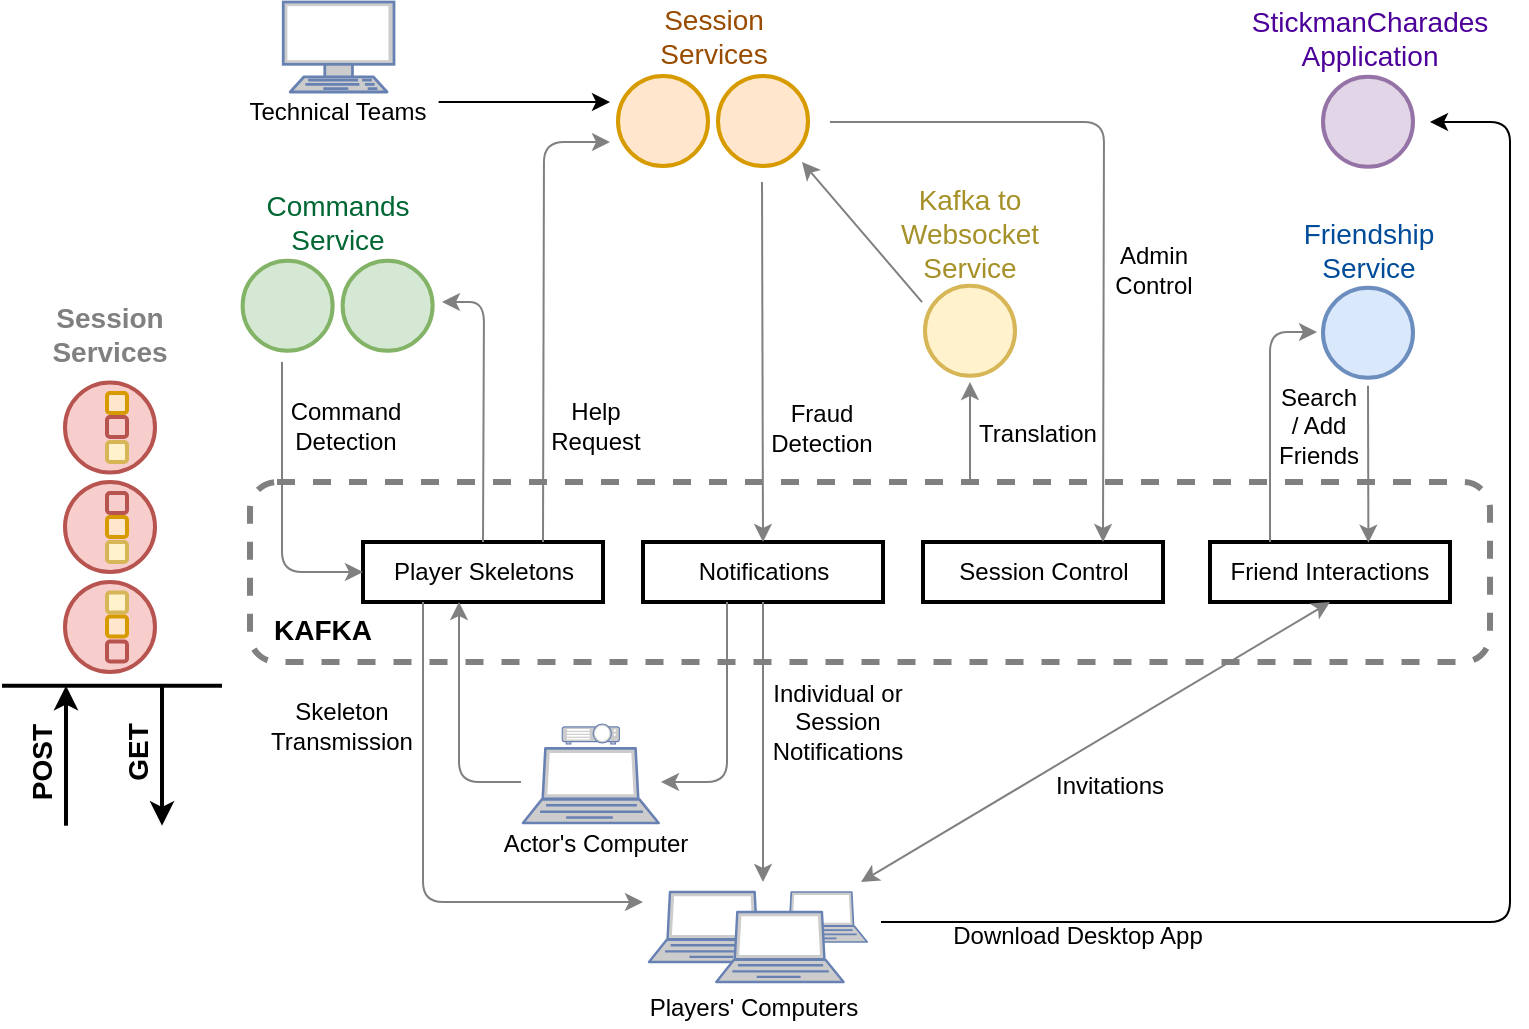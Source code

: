 <mxfile version="13.0.7"><diagram id="xK5Qp-cx0cO69CHTdVYa" name="Page-1"><mxGraphModel dx="1108" dy="612" grid="1" gridSize="10" guides="1" tooltips="1" connect="1" arrows="1" fold="1" page="1" pageScale="1" pageWidth="850" pageHeight="1100" math="0" shadow="0"><root><mxCell id="0"/><mxCell id="1" parent="0"/><mxCell id="6e1L3W-9HXjMwDbiu6WL-1" value="&lt;b&gt;&lt;font style=&quot;font-size: 12px&quot;&gt;&amp;nbsp; &lt;br&gt;&lt;br&gt;&lt;br&gt;&amp;nbsp; &lt;br&gt;&amp;nbsp; &amp;nbsp;&lt;/font&gt;&lt;font style=&quot;font-size: 14px&quot;&gt;KAFKA&lt;/font&gt;&lt;/b&gt;" style="rounded=1;whiteSpace=wrap;html=1;fillColor=none;dashed=1;strokeWidth=3;align=left;strokeColor=#808080;" parent="1" vertex="1"><mxGeometry x="200" y="270" width="620" height="90" as="geometry"/></mxCell><mxCell id="6e1L3W-9HXjMwDbiu6WL-2" value="Player Skeletons" style="rounded=0;whiteSpace=wrap;html=1;strokeWidth=2;fillColor=none;" parent="1" vertex="1"><mxGeometry x="256.5" y="300" width="120" height="30" as="geometry"/></mxCell><mxCell id="6e1L3W-9HXjMwDbiu6WL-3" value="Notifications" style="rounded=0;whiteSpace=wrap;html=1;strokeWidth=2;fillColor=none;" parent="1" vertex="1"><mxGeometry x="396.5" y="300" width="120" height="30" as="geometry"/></mxCell><mxCell id="6e1L3W-9HXjMwDbiu6WL-4" value="Friend Interactions" style="rounded=0;whiteSpace=wrap;html=1;strokeWidth=2;fillColor=none;" parent="1" vertex="1"><mxGeometry x="680" y="300" width="120" height="30" as="geometry"/></mxCell><mxCell id="6e1L3W-9HXjMwDbiu6WL-7" value="" style="ellipse;whiteSpace=wrap;html=1;aspect=fixed;strokeColor=#b85450;strokeWidth=2;fillColor=#f8cecc;" parent="1" vertex="1"><mxGeometry x="107.5" y="320" width="45" height="45" as="geometry"/></mxCell><mxCell id="6e1L3W-9HXjMwDbiu6WL-8" value="" style="ellipse;whiteSpace=wrap;html=1;aspect=fixed;strokeColor=#b85450;strokeWidth=2;fillColor=#f8cecc;" parent="1" vertex="1"><mxGeometry x="107.5" y="220.25" width="45" height="45" as="geometry"/></mxCell><mxCell id="6e1L3W-9HXjMwDbiu6WL-9" value="" style="ellipse;whiteSpace=wrap;html=1;aspect=fixed;strokeColor=#b85450;strokeWidth=2;fillColor=#f8cecc;" parent="1" vertex="1"><mxGeometry x="107.5" y="270" width="45" height="45" as="geometry"/></mxCell><mxCell id="6e1L3W-9HXjMwDbiu6WL-13" value="" style="rounded=1;whiteSpace=wrap;html=1;strokeColor=#d79b00;strokeWidth=2;fillColor=#ffe6cc;" parent="1" vertex="1"><mxGeometry x="128.5" y="287.5" width="10" height="10" as="geometry"/></mxCell><mxCell id="6e1L3W-9HXjMwDbiu6WL-14" value="" style="rounded=1;whiteSpace=wrap;html=1;strokeColor=#d6b656;strokeWidth=2;fillColor=#fff2cc;" parent="1" vertex="1"><mxGeometry x="128.5" y="300" width="10" height="10" as="geometry"/></mxCell><mxCell id="6e1L3W-9HXjMwDbiu6WL-15" value="" style="rounded=1;whiteSpace=wrap;html=1;strokeColor=#b85450;strokeWidth=2;fillColor=#f8cecc;" parent="1" vertex="1"><mxGeometry x="128.5" y="275.5" width="10" height="10" as="geometry"/></mxCell><mxCell id="6e1L3W-9HXjMwDbiu6WL-17" value="" style="rounded=1;whiteSpace=wrap;html=1;strokeColor=#b85450;strokeWidth=2;fillColor=#f8cecc;" parent="1" vertex="1"><mxGeometry x="128.5" y="237.5" width="10" height="10" as="geometry"/></mxCell><mxCell id="6e1L3W-9HXjMwDbiu6WL-18" value="" style="rounded=1;whiteSpace=wrap;html=1;strokeColor=#d6b656;strokeWidth=2;fillColor=#fff2cc;" parent="1" vertex="1"><mxGeometry x="128.5" y="250" width="10" height="10" as="geometry"/></mxCell><mxCell id="6e1L3W-9HXjMwDbiu6WL-19" value="" style="rounded=1;whiteSpace=wrap;html=1;strokeColor=#d79b00;strokeWidth=2;fillColor=#ffe6cc;" parent="1" vertex="1"><mxGeometry x="128.5" y="225.5" width="10" height="10" as="geometry"/></mxCell><mxCell id="6e1L3W-9HXjMwDbiu6WL-20" value="" style="rounded=1;whiteSpace=wrap;html=1;strokeColor=#d79b00;strokeWidth=2;fillColor=#ffe6cc;" parent="1" vertex="1"><mxGeometry x="128.5" y="337.25" width="10" height="10" as="geometry"/></mxCell><mxCell id="6e1L3W-9HXjMwDbiu6WL-21" value="" style="rounded=1;whiteSpace=wrap;html=1;strokeColor=#b85450;strokeWidth=2;fillColor=#f8cecc;" parent="1" vertex="1"><mxGeometry x="128.5" y="349.75" width="10" height="10" as="geometry"/></mxCell><mxCell id="6e1L3W-9HXjMwDbiu6WL-22" value="" style="rounded=1;whiteSpace=wrap;html=1;strokeColor=#d6b656;strokeWidth=2;fillColor=#fff2cc;" parent="1" vertex="1"><mxGeometry x="128.5" y="325.25" width="10" height="10" as="geometry"/></mxCell><mxCell id="6e1L3W-9HXjMwDbiu6WL-24" value="&lt;font style=&quot;font-size: 14px&quot; color=&quot;#808080&quot;&gt;&lt;b&gt;Session&lt;br&gt;Services&lt;/b&gt;&lt;/font&gt;" style="text;html=1;strokeColor=none;fillColor=none;align=center;verticalAlign=middle;whiteSpace=wrap;rounded=0;" parent="1" vertex="1"><mxGeometry x="110" y="185.87" width="40" height="20" as="geometry"/></mxCell><mxCell id="6e1L3W-9HXjMwDbiu6WL-32" value="" style="ellipse;whiteSpace=wrap;html=1;aspect=fixed;strokeColor=#d79b00;strokeWidth=2;fillColor=#ffe6cc;" parent="1" vertex="1"><mxGeometry x="384" y="67" width="45" height="45" as="geometry"/></mxCell><mxCell id="6e1L3W-9HXjMwDbiu6WL-33" value="" style="ellipse;whiteSpace=wrap;html=1;aspect=fixed;strokeColor=#d79b00;strokeWidth=2;fillColor=#ffe6cc;" parent="1" vertex="1"><mxGeometry x="434" y="67" width="45" height="45" as="geometry"/></mxCell><mxCell id="6e1L3W-9HXjMwDbiu6WL-34" value="&lt;span style=&quot;font-size: 14px&quot;&gt;&lt;font color=&quot;#994c00&quot;&gt;Session Services&lt;/font&gt;&lt;/span&gt;" style="text;html=1;strokeColor=none;fillColor=none;align=center;verticalAlign=middle;whiteSpace=wrap;rounded=0;" parent="1" vertex="1"><mxGeometry x="392" y="37" width="80" height="20" as="geometry"/></mxCell><mxCell id="6e1L3W-9HXjMwDbiu6WL-35" value="" style="endArrow=classic;html=1;strokeColor=#808080;exitX=0.75;exitY=0;exitDx=0;exitDy=0;" parent="1" source="6e1L3W-9HXjMwDbiu6WL-2" edge="1"><mxGeometry width="50" height="50" relative="1" as="geometry"><mxPoint x="316.5" y="321" as="sourcePoint"/><mxPoint x="380" y="100" as="targetPoint"/><Array as="points"><mxPoint x="347" y="100"/></Array></mxGeometry></mxCell><mxCell id="6e1L3W-9HXjMwDbiu6WL-36" value="" style="endArrow=classic;html=1;strokeColor=#808080;entryX=0.5;entryY=0;entryDx=0;entryDy=0;" parent="1" target="6e1L3W-9HXjMwDbiu6WL-3" edge="1"><mxGeometry width="50" height="50" relative="1" as="geometry"><mxPoint x="456" y="120" as="sourcePoint"/><mxPoint x="456.5" y="321" as="targetPoint"/><Array as="points"/></mxGeometry></mxCell><mxCell id="6e1L3W-9HXjMwDbiu6WL-37" value="" style="endArrow=classic;html=1;strokeColor=#808080;entryX=0.5;entryY=1;entryDx=0;entryDy=0;" parent="1" edge="1"><mxGeometry width="50" height="50" relative="1" as="geometry"><mxPoint x="335.5" y="420" as="sourcePoint"/><mxPoint x="304.5" y="330" as="targetPoint"/><Array as="points"><mxPoint x="304.5" y="420"/></Array></mxGeometry></mxCell><mxCell id="6e1L3W-9HXjMwDbiu6WL-38" value="" style="endArrow=classic;html=1;strokeColor=#808080;exitX=0.25;exitY=1;exitDx=0;exitDy=0;" parent="1" edge="1"><mxGeometry width="50" height="50" relative="1" as="geometry"><mxPoint x="438.5" y="330" as="sourcePoint"/><mxPoint x="405.5" y="420" as="targetPoint"/><Array as="points"><mxPoint x="438.5" y="420"/></Array></mxGeometry></mxCell><mxCell id="6e1L3W-9HXjMwDbiu6WL-39" value="" style="fontColor=#0066CC;verticalAlign=top;verticalLabelPosition=bottom;labelPosition=center;align=center;html=1;outlineConnect=0;fillColor=#CCCCCC;strokeColor=#6881B3;gradientColor=none;gradientDirection=north;strokeWidth=2;shape=mxgraph.networks.laptop;" parent="1" vertex="1"><mxGeometry x="399.5" y="475" width="63.64" height="35" as="geometry"/></mxCell><mxCell id="6e1L3W-9HXjMwDbiu6WL-41" value="" style="fontColor=#0066CC;verticalAlign=top;verticalLabelPosition=bottom;labelPosition=center;align=center;html=1;outlineConnect=0;fillColor=#CCCCCC;strokeColor=#6881B3;gradientColor=none;gradientDirection=north;strokeWidth=2;shape=mxgraph.networks.laptop;" parent="1" vertex="1"><mxGeometry x="463.14" y="475" width="45.46" height="25" as="geometry"/></mxCell><mxCell id="6e1L3W-9HXjMwDbiu6WL-40" value="" style="fontColor=#0066CC;verticalAlign=top;verticalLabelPosition=bottom;labelPosition=center;align=center;html=1;outlineConnect=0;fillColor=#CCCCCC;strokeColor=#6881B3;gradientColor=none;gradientDirection=north;strokeWidth=2;shape=mxgraph.networks.laptop;" parent="1" vertex="1"><mxGeometry x="433.14" y="485" width="63.64" height="35" as="geometry"/></mxCell><mxCell id="6e1L3W-9HXjMwDbiu6WL-42" value="Actor's Computer" style="text;html=1;strokeColor=none;fillColor=none;align=center;verticalAlign=middle;whiteSpace=wrap;rounded=0;" parent="1" vertex="1"><mxGeometry x="322.5" y="440.5" width="100" height="20" as="geometry"/></mxCell><mxCell id="6e1L3W-9HXjMwDbiu6WL-43" value="Players' Computers" style="text;html=1;strokeColor=none;fillColor=none;align=center;verticalAlign=middle;whiteSpace=wrap;rounded=0;" parent="1" vertex="1"><mxGeometry x="386.5" y="522.5" width="130" height="20" as="geometry"/></mxCell><mxCell id="6e1L3W-9HXjMwDbiu6WL-44" value="" style="endArrow=classic;html=1;strokeColor=#808080;exitX=0.25;exitY=1;exitDx=0;exitDy=0;" parent="1" source="6e1L3W-9HXjMwDbiu6WL-2" edge="1"><mxGeometry width="50" height="50" relative="1" as="geometry"><mxPoint x="436.5" y="340" as="sourcePoint"/><mxPoint x="396.5" y="480" as="targetPoint"/><Array as="points"><mxPoint x="286.5" y="480"/></Array></mxGeometry></mxCell><mxCell id="6e1L3W-9HXjMwDbiu6WL-52" value="" style="endArrow=classic;startArrow=classic;html=1;strokeColor=#808080;entryX=0.5;entryY=1;entryDx=0;entryDy=0;" parent="1" target="6e1L3W-9HXjMwDbiu6WL-4" edge="1"><mxGeometry width="50" height="50" relative="1" as="geometry"><mxPoint x="505.5" y="470" as="sourcePoint"/><mxPoint x="566.5" y="470" as="targetPoint"/><Array as="points"/></mxGeometry></mxCell><mxCell id="6e1L3W-9HXjMwDbiu6WL-53" value="" style="endArrow=classic;html=1;strokeColor=#808080;exitX=0.5;exitY=1;exitDx=0;exitDy=0;" parent="1" source="6e1L3W-9HXjMwDbiu6WL-3" edge="1"><mxGeometry width="50" height="50" relative="1" as="geometry"><mxPoint x="436.5" y="340" as="sourcePoint"/><mxPoint x="456.5" y="470" as="targetPoint"/><Array as="points"/></mxGeometry></mxCell><mxCell id="6e1L3W-9HXjMwDbiu6WL-54" value="" style="fontColor=#0066CC;verticalAlign=top;verticalLabelPosition=bottom;labelPosition=center;align=center;html=1;outlineConnect=0;fillColor=#CCCCCC;strokeColor=#6881B3;gradientColor=none;gradientDirection=north;strokeWidth=2;shape=mxgraph.networks.video_projector;" parent="1" vertex="1"><mxGeometry x="356.13" y="391" width="28.57" height="10" as="geometry"/></mxCell><mxCell id="6e1L3W-9HXjMwDbiu6WL-57" value="&lt;b&gt;&lt;font style=&quot;font-size: 14px&quot;&gt;POST&lt;/font&gt;&lt;/b&gt;" style="text;html=1;strokeColor=none;fillColor=none;align=center;verticalAlign=middle;whiteSpace=wrap;rounded=0;rotation=-90;" parent="1" vertex="1"><mxGeometry x="46" y="400" width="100" height="20" as="geometry"/></mxCell><mxCell id="6e1L3W-9HXjMwDbiu6WL-58" value="&lt;b&gt;&lt;font style=&quot;font-size: 14px&quot;&gt;GET&lt;/font&gt;&lt;/b&gt;" style="text;html=1;strokeColor=none;fillColor=none;align=center;verticalAlign=middle;whiteSpace=wrap;rounded=0;rotation=-90;" parent="1" vertex="1"><mxGeometry x="94" y="395" width="100" height="20" as="geometry"/></mxCell><mxCell id="6e1L3W-9HXjMwDbiu6WL-59" value="" style="fontColor=#0066CC;verticalAlign=top;verticalLabelPosition=bottom;labelPosition=center;align=center;html=1;outlineConnect=0;fillColor=#CCCCCC;strokeColor=#6881B3;gradientColor=none;gradientDirection=north;strokeWidth=2;shape=mxgraph.networks.terminal;" parent="1" vertex="1"><mxGeometry x="216.62" y="30" width="55.38" height="45" as="geometry"/></mxCell><mxCell id="6e1L3W-9HXjMwDbiu6WL-60" value="Technical Teams" style="text;html=1;strokeColor=none;fillColor=none;align=center;verticalAlign=middle;whiteSpace=wrap;rounded=0;" parent="1" vertex="1"><mxGeometry x="194.31" y="75" width="100" height="20" as="geometry"/></mxCell><mxCell id="6e1L3W-9HXjMwDbiu6WL-62" value="" style="endArrow=classic;html=1;exitX=1;exitY=0.25;exitDx=0;exitDy=0;" parent="1" source="6e1L3W-9HXjMwDbiu6WL-60" edge="1"><mxGeometry width="50" height="50" relative="1" as="geometry"><mxPoint x="363" y="120" as="sourcePoint"/><mxPoint x="380" y="80" as="targetPoint"/></mxGeometry></mxCell><mxCell id="6e1L3W-9HXjMwDbiu6WL-64" value="&lt;font style=&quot;font-size: 12px&quot;&gt;Download Desktop App&lt;/font&gt;" style="text;html=1;strokeColor=none;fillColor=none;align=center;verticalAlign=middle;whiteSpace=wrap;rounded=0;" parent="1" vertex="1"><mxGeometry x="525.5" y="487" width="176.36" height="20" as="geometry"/></mxCell><mxCell id="6e1L3W-9HXjMwDbiu6WL-75" value="" style="ellipse;whiteSpace=wrap;html=1;aspect=fixed;strokeColor=#9673a6;strokeWidth=2;fillColor=#e1d5e7;" parent="1" vertex="1"><mxGeometry x="736.5" y="67.38" width="45" height="45" as="geometry"/></mxCell><mxCell id="6e1L3W-9HXjMwDbiu6WL-77" value="&lt;span style=&quot;font-size: 14px&quot;&gt;&lt;font color=&quot;#4c0099&quot;&gt;StickmanCharades Application&lt;/font&gt;&lt;/span&gt;" style="text;html=1;strokeColor=none;fillColor=none;align=center;verticalAlign=middle;whiteSpace=wrap;rounded=0;" parent="1" vertex="1"><mxGeometry x="720" y="38.38" width="80" height="20" as="geometry"/></mxCell><mxCell id="6e1L3W-9HXjMwDbiu6WL-78" value="&lt;font style=&quot;font-size: 12px&quot;&gt;Skeleton&lt;br&gt;Transmission&lt;br&gt;&lt;/font&gt;" style="text;html=1;strokeColor=none;fillColor=none;align=center;verticalAlign=middle;whiteSpace=wrap;rounded=0;" parent="1" vertex="1"><mxGeometry x="206" y="382" width="80" height="20" as="geometry"/></mxCell><mxCell id="6e1L3W-9HXjMwDbiu6WL-79" value="&lt;font style=&quot;font-size: 12px&quot;&gt;Fraud Detection&lt;br&gt;&lt;/font&gt;" style="text;html=1;strokeColor=none;fillColor=none;align=center;verticalAlign=middle;whiteSpace=wrap;rounded=0;" parent="1" vertex="1"><mxGeometry x="445.5" y="232.75" width="80" height="20" as="geometry"/></mxCell><mxCell id="6e1L3W-9HXjMwDbiu6WL-80" value="&lt;font&gt;&lt;font style=&quot;font-size: 12px&quot;&gt;Help Request&lt;/font&gt;&lt;br&gt;&lt;/font&gt;" style="text;html=1;strokeColor=none;fillColor=none;align=center;verticalAlign=middle;whiteSpace=wrap;rounded=0;" parent="1" vertex="1"><mxGeometry x="336.59" y="232.25" width="71.82" height="20" as="geometry"/></mxCell><mxCell id="6e1L3W-9HXjMwDbiu6WL-81" value="&lt;font style=&quot;font-size: 12px&quot;&gt;Individual or&lt;br&gt;Session Notifications&lt;br&gt;&lt;/font&gt;" style="text;html=1;strokeColor=none;fillColor=none;align=center;verticalAlign=middle;whiteSpace=wrap;rounded=0;" parent="1" vertex="1"><mxGeometry x="453.5" y="380" width="80" height="20" as="geometry"/></mxCell><mxCell id="6e1L3W-9HXjMwDbiu6WL-82" value="&lt;font style=&quot;font-size: 12px&quot;&gt;Invitations&lt;br&gt;&lt;/font&gt;" style="text;html=1;strokeColor=none;fillColor=none;align=center;verticalAlign=middle;whiteSpace=wrap;rounded=0;" parent="1" vertex="1"><mxGeometry x="590" y="411.85" width="80" height="20" as="geometry"/></mxCell><mxCell id="LB_DH9OqOnmg9A0JAvLB-1" value="" style="fontColor=#0066CC;verticalAlign=top;verticalLabelPosition=bottom;labelPosition=center;align=center;html=1;outlineConnect=0;fillColor=#CCCCCC;strokeColor=#6881B3;gradientColor=none;gradientDirection=north;strokeWidth=2;shape=mxgraph.networks.laptop;" vertex="1" parent="1"><mxGeometry x="336.5" y="403.2" width="67.82" height="37.3" as="geometry"/></mxCell><mxCell id="LB_DH9OqOnmg9A0JAvLB-13" value="" style="endArrow=classic;html=1;strokeColor=#808080;entryX=0;entryY=0.5;entryDx=0;entryDy=0;" edge="1" parent="1" target="6e1L3W-9HXjMwDbiu6WL-2"><mxGeometry width="50" height="50" relative="1" as="geometry"><mxPoint x="216" y="210" as="sourcePoint"/><mxPoint x="256.5" y="309" as="targetPoint"/><Array as="points"><mxPoint x="216" y="315"/></Array></mxGeometry></mxCell><mxCell id="LB_DH9OqOnmg9A0JAvLB-14" value="" style="endArrow=classic;html=1;strokeColor=#808080;exitX=0.5;exitY=0;exitDx=0;exitDy=0;" edge="1" parent="1" source="6e1L3W-9HXjMwDbiu6WL-2"><mxGeometry width="50" height="50" relative="1" as="geometry"><mxPoint x="130.5" y="317.5" as="sourcePoint"/><mxPoint x="296" y="180" as="targetPoint"/><Array as="points"><mxPoint x="317" y="180"/></Array></mxGeometry></mxCell><mxCell id="LB_DH9OqOnmg9A0JAvLB-15" value="&lt;font style=&quot;font-size: 12px&quot;&gt;Command&lt;br&gt;Detection&lt;br&gt;&lt;/font&gt;" style="text;html=1;strokeColor=none;fillColor=none;align=center;verticalAlign=middle;whiteSpace=wrap;rounded=0;" vertex="1" parent="1"><mxGeometry x="208" y="232.25" width="80" height="20" as="geometry"/></mxCell><mxCell id="LB_DH9OqOnmg9A0JAvLB-22" value="" style="endArrow=classic;html=1;" edge="1" parent="1"><mxGeometry width="50" height="50" relative="1" as="geometry"><mxPoint x="515.5" y="490" as="sourcePoint"/><mxPoint x="790" y="90" as="targetPoint"/><Array as="points"><mxPoint x="830" y="490"/><mxPoint x="830" y="90"/></Array></mxGeometry></mxCell><mxCell id="LB_DH9OqOnmg9A0JAvLB-30" value="" style="ellipse;whiteSpace=wrap;html=1;aspect=fixed;strokeColor=#82b366;strokeWidth=2;fillColor=#d5e8d4;" vertex="1" parent="1"><mxGeometry x="196.31" y="159.38" width="45" height="45" as="geometry"/></mxCell><mxCell id="LB_DH9OqOnmg9A0JAvLB-31" value="" style="ellipse;whiteSpace=wrap;html=1;aspect=fixed;strokeColor=#82b366;strokeWidth=2;fillColor=#d5e8d4;" vertex="1" parent="1"><mxGeometry x="246.31" y="159.38" width="45" height="45" as="geometry"/></mxCell><mxCell id="LB_DH9OqOnmg9A0JAvLB-32" value="&lt;span style=&quot;font-size: 14px&quot;&gt;&lt;font color=&quot;#006633&quot;&gt;Commands Service&lt;/font&gt;&lt;/span&gt;" style="text;html=1;strokeColor=none;fillColor=none;align=center;verticalAlign=middle;whiteSpace=wrap;rounded=0;" vertex="1" parent="1"><mxGeometry x="200.5" y="130" width="85.5" height="20" as="geometry"/></mxCell><mxCell id="LB_DH9OqOnmg9A0JAvLB-33" value="" style="endArrow=none;html=1;strokeColor=#000000;strokeWidth=2;" edge="1" parent="1"><mxGeometry width="50" height="50" relative="1" as="geometry"><mxPoint x="76" y="371.85" as="sourcePoint"/><mxPoint x="186" y="371.85" as="targetPoint"/></mxGeometry></mxCell><mxCell id="LB_DH9OqOnmg9A0JAvLB-34" value="" style="endArrow=classic;html=1;strokeColor=#000000;strokeWidth=2;" edge="1" parent="1"><mxGeometry width="50" height="50" relative="1" as="geometry"><mxPoint x="156" y="371.85" as="sourcePoint"/><mxPoint x="156" y="441.85" as="targetPoint"/></mxGeometry></mxCell><mxCell id="LB_DH9OqOnmg9A0JAvLB-35" value="" style="endArrow=classic;html=1;strokeColor=#000000;strokeWidth=2;" edge="1" parent="1"><mxGeometry width="50" height="50" relative="1" as="geometry"><mxPoint x="108" y="441.85" as="sourcePoint"/><mxPoint x="108" y="371.85" as="targetPoint"/></mxGeometry></mxCell><mxCell id="LB_DH9OqOnmg9A0JAvLB-36" value="Session Control" style="rounded=0;whiteSpace=wrap;html=1;strokeWidth=2;fillColor=none;" vertex="1" parent="1"><mxGeometry x="536.5" y="300" width="120" height="30" as="geometry"/></mxCell><mxCell id="LB_DH9OqOnmg9A0JAvLB-37" value="" style="ellipse;whiteSpace=wrap;html=1;aspect=fixed;strokeColor=#6c8ebf;strokeWidth=2;fillColor=#dae8fc;" vertex="1" parent="1"><mxGeometry x="736.5" y="172.87" width="45" height="45" as="geometry"/></mxCell><mxCell id="LB_DH9OqOnmg9A0JAvLB-39" value="" style="endArrow=classic;html=1;strokeColor=#808080;exitX=0.25;exitY=0;exitDx=0;exitDy=0;" edge="1" parent="1" source="6e1L3W-9HXjMwDbiu6WL-4"><mxGeometry width="50" height="50" relative="1" as="geometry"><mxPoint x="715.18" y="300" as="sourcePoint"/><mxPoint x="733.5" y="195" as="targetPoint"/><Array as="points"><mxPoint x="710" y="195"/></Array></mxGeometry></mxCell><mxCell id="LB_DH9OqOnmg9A0JAvLB-40" value="&lt;font&gt;&lt;font style=&quot;font-size: 12px&quot;&gt;Search&lt;br&gt;/ Add&lt;br&gt;Friends&lt;/font&gt;&lt;br&gt;&lt;/font&gt;" style="text;html=1;strokeColor=none;fillColor=none;align=center;verticalAlign=middle;whiteSpace=wrap;rounded=0;" vertex="1" parent="1"><mxGeometry x="695.09" y="232.25" width="79.41" height="20" as="geometry"/></mxCell><mxCell id="LB_DH9OqOnmg9A0JAvLB-41" value="" style="endArrow=classic;html=1;strokeColor=#808080;entryX=0.66;entryY=0.011;entryDx=0;entryDy=0;exitX=0.5;exitY=1;exitDx=0;exitDy=0;entryPerimeter=0;" edge="1" parent="1" target="6e1L3W-9HXjMwDbiu6WL-4"><mxGeometry width="50" height="50" relative="1" as="geometry"><mxPoint x="759" y="221.87" as="sourcePoint"/><mxPoint x="610" y="314" as="targetPoint"/><Array as="points"/></mxGeometry></mxCell><mxCell id="LB_DH9OqOnmg9A0JAvLB-43" value="" style="endArrow=classic;html=1;strokeColor=#808080;entryX=0.75;entryY=0;entryDx=0;entryDy=0;" edge="1" parent="1" target="LB_DH9OqOnmg9A0JAvLB-36"><mxGeometry width="50" height="50" relative="1" as="geometry"><mxPoint x="490" y="90" as="sourcePoint"/><mxPoint x="415.5" y="205" as="targetPoint"/><Array as="points"><mxPoint x="627" y="90"/></Array></mxGeometry></mxCell><mxCell id="LB_DH9OqOnmg9A0JAvLB-47" value="" style="ellipse;whiteSpace=wrap;html=1;aspect=fixed;strokeColor=#d6b656;strokeWidth=2;fillColor=#fff2cc;" vertex="1" parent="1"><mxGeometry x="537.5" y="171.87" width="45" height="45" as="geometry"/></mxCell><mxCell id="LB_DH9OqOnmg9A0JAvLB-48" value="&lt;span style=&quot;font-size: 14px&quot;&gt;&lt;font color=&quot;#a69128&quot;&gt;Kafka to Websocket Service&lt;/font&gt;&lt;/span&gt;" style="text;html=1;strokeColor=none;fillColor=none;align=center;verticalAlign=middle;whiteSpace=wrap;rounded=0;" vertex="1" parent="1"><mxGeometry x="520" y="135.87" width="80" height="20" as="geometry"/></mxCell><mxCell id="LB_DH9OqOnmg9A0JAvLB-49" value="" style="endArrow=classic;html=1;strokeColor=#808080;" edge="1" parent="1"><mxGeometry width="50" height="50" relative="1" as="geometry"><mxPoint x="560" y="270" as="sourcePoint"/><mxPoint x="560" y="220" as="targetPoint"/><Array as="points"/></mxGeometry></mxCell><mxCell id="LB_DH9OqOnmg9A0JAvLB-51" value="" style="endArrow=classic;html=1;strokeColor=#808080;exitX=0.056;exitY=0.181;exitDx=0;exitDy=0;exitPerimeter=0;" edge="1" parent="1"><mxGeometry width="50" height="50" relative="1" as="geometry"><mxPoint x="536.02" y="180.015" as="sourcePoint"/><mxPoint x="476" y="110" as="targetPoint"/><Array as="points"/></mxGeometry></mxCell><mxCell id="LB_DH9OqOnmg9A0JAvLB-53" value="&lt;font style=&quot;font-size: 12px&quot;&gt;Admin&lt;br&gt;Control&lt;br&gt;&lt;/font&gt;" style="text;html=1;strokeColor=none;fillColor=none;align=center;verticalAlign=middle;whiteSpace=wrap;rounded=0;" vertex="1" parent="1"><mxGeometry x="612.09" y="153.87" width="80" height="20" as="geometry"/></mxCell><mxCell id="LB_DH9OqOnmg9A0JAvLB-54" value="&lt;font style=&quot;font-size: 12px&quot;&gt;Translation&lt;br&gt;&lt;/font&gt;" style="text;html=1;strokeColor=none;fillColor=none;align=center;verticalAlign=middle;whiteSpace=wrap;rounded=0;" vertex="1" parent="1"><mxGeometry x="553.5" y="235.5" width="80" height="20" as="geometry"/></mxCell><mxCell id="LB_DH9OqOnmg9A0JAvLB-57" value="&lt;font color=&quot;#004c99&quot;&gt;&lt;span style=&quot;font-size: 14px&quot;&gt;Friendship Service&lt;/span&gt;&lt;/font&gt;" style="text;html=1;strokeColor=none;fillColor=none;align=center;verticalAlign=middle;whiteSpace=wrap;rounded=0;" vertex="1" parent="1"><mxGeometry x="719.66" y="138.87" width="78.68" height="29.38" as="geometry"/></mxCell></root></mxGraphModel></diagram></mxfile>